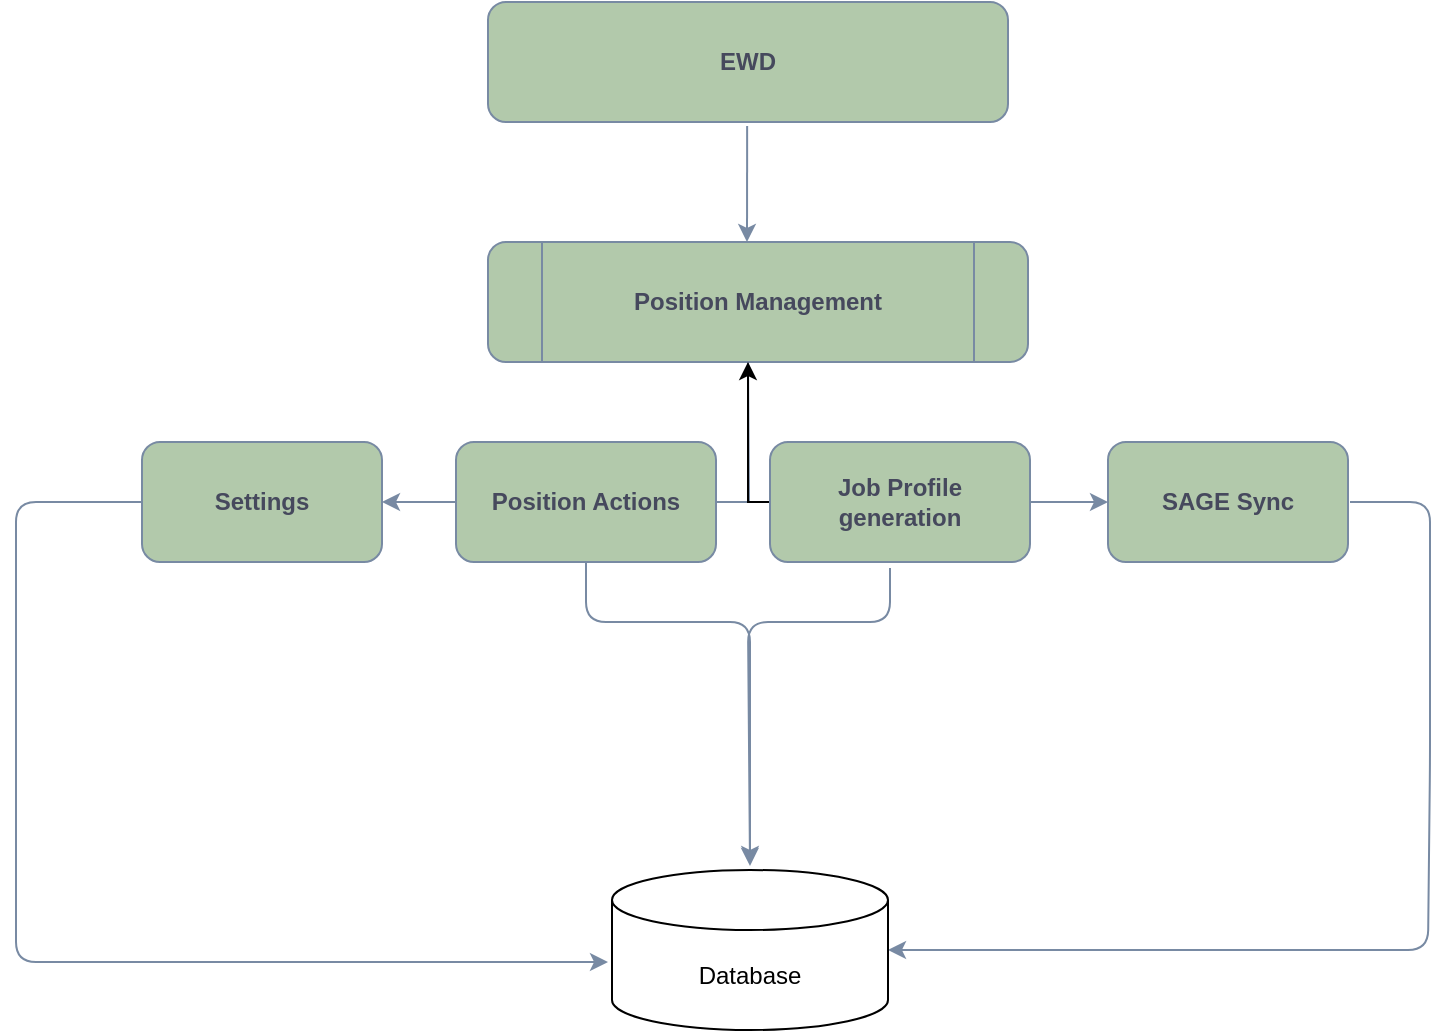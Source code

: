 <mxfile version="20.8.16" type="github">
  <diagram name="Page-1" id="5d7acffa-a066-3a61-03fe-96351882024d">
    <mxGraphModel dx="954" dy="616" grid="1" gridSize="10" guides="1" tooltips="1" connect="1" arrows="1" fold="1" page="1" pageScale="1" pageWidth="1100" pageHeight="850" background="#ffffff" math="0" shadow="0">
      <root>
        <mxCell id="0" />
        <mxCell id="1" parent="0" />
        <mxCell id="1uNn_0z8t6ovCo-_Ci0_-8" value="&lt;b&gt;EWD&lt;/b&gt;" style="rounded=1;whiteSpace=wrap;html=1;labelBackgroundColor=none;fillColor=#B2C9AB;strokeColor=#788AA3;fontColor=#46495D;" parent="1" vertex="1">
          <mxGeometry x="330" y="180" width="260" height="60" as="geometry" />
        </mxCell>
        <mxCell id="1uNn_0z8t6ovCo-_Ci0_-9" value="&lt;b&gt;Position Management&lt;/b&gt;" style="shape=process;whiteSpace=wrap;html=1;backgroundOutline=1;labelBackgroundColor=none;fillColor=#B2C9AB;strokeColor=#788AA3;fontColor=#46495D;rounded=1;" parent="1" vertex="1">
          <mxGeometry x="330" y="300" width="270" height="60" as="geometry" />
        </mxCell>
        <mxCell id="1uNn_0z8t6ovCo-_Ci0_-11" value="" style="endArrow=classic;html=1;rounded=1;entryX=0.5;entryY=0;entryDx=0;entryDy=0;exitX=0.536;exitY=1.04;exitDx=0;exitDy=0;exitPerimeter=0;labelBackgroundColor=none;strokeColor=#788AA3;fontColor=default;" parent="1" edge="1">
          <mxGeometry width="50" height="50" relative="1" as="geometry">
            <mxPoint x="459.58" y="242" as="sourcePoint" />
            <mxPoint x="459.5" y="300" as="targetPoint" />
          </mxGeometry>
        </mxCell>
        <mxCell id="1uNn_0z8t6ovCo-_Ci0_-20" value="" style="edgeStyle=orthogonalEdgeStyle;sourcePerimeterSpacing=0;targetPerimeterSpacing=0;startArrow=none;endArrow=none;rounded=1;targetPortConstraint=eastwest;sourcePortConstraint=northsouth;curved=0;rounded=0;labelBackgroundColor=none;strokeColor=#788AA3;fontColor=default;" parent="1" target="1uNn_0z8t6ovCo-_Ci0_-22" edge="1">
          <mxGeometry relative="1" as="geometry">
            <mxPoint x="460" y="360" as="sourcePoint" />
          </mxGeometry>
        </mxCell>
        <mxCell id="1uNn_0z8t6ovCo-_Ci0_-27" value="" style="edgeStyle=orthogonalEdgeStyle;rounded=1;orthogonalLoop=1;jettySize=auto;html=1;labelBackgroundColor=none;strokeColor=#788AA3;fontColor=default;" parent="1" source="1uNn_0z8t6ovCo-_Ci0_-22" target="1uNn_0z8t6ovCo-_Ci0_-26" edge="1">
          <mxGeometry relative="1" as="geometry" />
        </mxCell>
        <mxCell id="1uNn_0z8t6ovCo-_Ci0_-22" value="&lt;b&gt;Position Actions&lt;/b&gt;" style="whiteSpace=wrap;html=1;align=center;verticalAlign=middle;treeFolding=1;treeMoving=1;labelBackgroundColor=none;fillColor=#B2C9AB;strokeColor=#788AA3;fontColor=#46495D;rounded=1;" parent="1" vertex="1">
          <mxGeometry x="314" y="400" width="130" height="60" as="geometry" />
        </mxCell>
        <mxCell id="1uNn_0z8t6ovCo-_Ci0_-25" value="" style="edgeStyle=orthogonalEdgeStyle;rounded=1;orthogonalLoop=1;jettySize=auto;html=1;labelBackgroundColor=none;strokeColor=#788AA3;fontColor=default;" parent="1" source="1uNn_0z8t6ovCo-_Ci0_-23" target="1uNn_0z8t6ovCo-_Ci0_-24" edge="1">
          <mxGeometry relative="1" as="geometry" />
        </mxCell>
        <mxCell id="rIvGE0iNHvyY7L7wnH7d-2" value="" style="edgeStyle=orthogonalEdgeStyle;rounded=0;orthogonalLoop=1;jettySize=auto;html=1;" edge="1" parent="1" source="1uNn_0z8t6ovCo-_Ci0_-23" target="1uNn_0z8t6ovCo-_Ci0_-9">
          <mxGeometry relative="1" as="geometry">
            <Array as="points">
              <mxPoint x="460" y="430" />
            </Array>
          </mxGeometry>
        </mxCell>
        <mxCell id="1uNn_0z8t6ovCo-_Ci0_-23" value="&lt;b&gt;Job Profile&lt;br&gt;generation&lt;/b&gt;" style="whiteSpace=wrap;html=1;align=center;verticalAlign=middle;treeFolding=1;treeMoving=1;labelBackgroundColor=none;fillColor=#B2C9AB;strokeColor=#788AA3;fontColor=#46495D;rounded=1;" parent="1" vertex="1">
          <mxGeometry x="471" y="400" width="130" height="60" as="geometry" />
        </mxCell>
        <mxCell id="1uNn_0z8t6ovCo-_Ci0_-24" value="&lt;b&gt;SAGE Sync&lt;/b&gt;" style="whiteSpace=wrap;html=1;labelBackgroundColor=none;fillColor=#B2C9AB;strokeColor=#788AA3;fontColor=#46495D;rounded=1;" parent="1" vertex="1">
          <mxGeometry x="640" y="400" width="120" height="60" as="geometry" />
        </mxCell>
        <mxCell id="1uNn_0z8t6ovCo-_Ci0_-26" value="&lt;b&gt;Settings&lt;/b&gt;" style="whiteSpace=wrap;html=1;labelBackgroundColor=none;fillColor=#B2C9AB;strokeColor=#788AA3;fontColor=#46495D;rounded=1;" parent="1" vertex="1">
          <mxGeometry x="157" y="400" width="120" height="60" as="geometry" />
        </mxCell>
        <mxCell id="1uNn_0z8t6ovCo-_Ci0_-33" value="" style="endArrow=classic;html=1;rounded=1;exitX=0;exitY=0.5;exitDx=0;exitDy=0;labelBackgroundColor=none;strokeColor=#788AA3;fontColor=default;" parent="1" source="1uNn_0z8t6ovCo-_Ci0_-26" edge="1">
          <mxGeometry width="50" height="50" relative="1" as="geometry">
            <mxPoint x="280" y="570" as="sourcePoint" />
            <mxPoint x="390" y="660" as="targetPoint" />
            <Array as="points">
              <mxPoint x="94" y="430" />
              <mxPoint x="94" y="660" />
            </Array>
          </mxGeometry>
        </mxCell>
        <mxCell id="1uNn_0z8t6ovCo-_Ci0_-34" value="" style="endArrow=classic;html=1;rounded=1;labelBackgroundColor=none;strokeColor=#788AA3;fontColor=default;exitX=0.5;exitY=1;exitDx=0;exitDy=0;" parent="1" edge="1" source="1uNn_0z8t6ovCo-_Ci0_-22">
          <mxGeometry width="50" height="50" relative="1" as="geometry">
            <mxPoint x="379" y="471" as="sourcePoint" />
            <mxPoint x="461" y="611" as="targetPoint" />
            <Array as="points">
              <mxPoint x="379" y="490" />
              <mxPoint x="461" y="490" />
            </Array>
          </mxGeometry>
        </mxCell>
        <mxCell id="1uNn_0z8t6ovCo-_Ci0_-35" value="" style="endArrow=classic;html=1;rounded=1;labelBackgroundColor=none;strokeColor=#788AA3;fontColor=default;" parent="1" edge="1">
          <mxGeometry width="50" height="50" relative="1" as="geometry">
            <mxPoint x="531" y="463" as="sourcePoint" />
            <mxPoint x="461" y="612" as="targetPoint" />
            <Array as="points">
              <mxPoint x="531" y="490" />
              <mxPoint x="460" y="490" />
            </Array>
          </mxGeometry>
        </mxCell>
        <mxCell id="1uNn_0z8t6ovCo-_Ci0_-36" value="" style="endArrow=classic;html=1;rounded=1;exitX=1;exitY=0.5;exitDx=0;exitDy=0;entryX=1;entryY=0.5;entryDx=0;entryDy=0;labelBackgroundColor=none;strokeColor=#788AA3;fontColor=default;entryPerimeter=0;" parent="1" target="rIvGE0iNHvyY7L7wnH7d-1" edge="1">
          <mxGeometry width="50" height="50" relative="1" as="geometry">
            <mxPoint x="761" y="430" as="sourcePoint" />
            <mxPoint x="766" y="700" as="targetPoint" />
            <Array as="points">
              <mxPoint x="801" y="430" />
              <mxPoint x="801" y="560" />
              <mxPoint x="800" y="654" />
            </Array>
          </mxGeometry>
        </mxCell>
        <mxCell id="rIvGE0iNHvyY7L7wnH7d-1" value="Database" style="shape=cylinder3;whiteSpace=wrap;html=1;boundedLbl=1;backgroundOutline=1;size=15;" vertex="1" parent="1">
          <mxGeometry x="392" y="614" width="138" height="80" as="geometry" />
        </mxCell>
      </root>
    </mxGraphModel>
  </diagram>
</mxfile>
